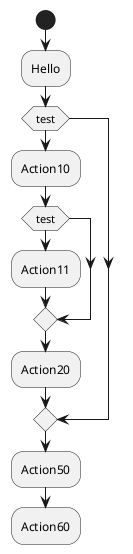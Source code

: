 {
  "sha1": "9zr3a9xbfakd8rh1oao7xamfwv0p8a2",
  "insertion": {
    "when": "2024-05-30T20:48:21.794Z",
    "user": "plantuml@gmail.com"
  }
}
@startuml
start;
:Hello;
if (test) then
  :Action10;
  if (test) then
    :Action11;
  endif;
  :Action20;
endif
:Action50;
:Action60;
@enduml
